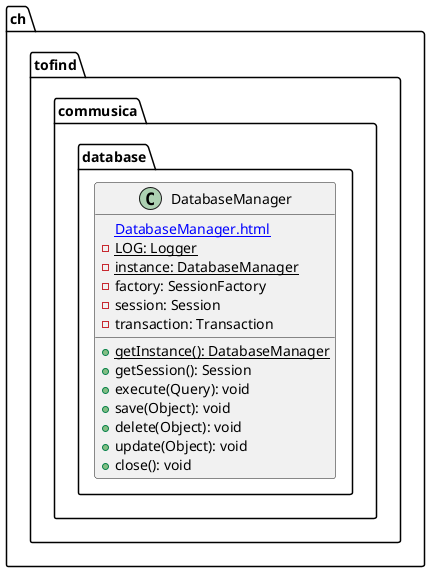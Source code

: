@startuml

    namespace ch.tofind.commusica.database {

        class DatabaseManager {
            [[DatabaseManager.html]]
            {static} -LOG: Logger
            {static} -instance: DatabaseManager
            -factory: SessionFactory
            -session: Session
            -transaction: Transaction
            {static} +getInstance(): DatabaseManager
            +getSession(): Session
            +execute(Query): void
            +save(Object): void
            +delete(Object): void
            +update(Object): void
            +close(): void
        }

    }

@enduml
